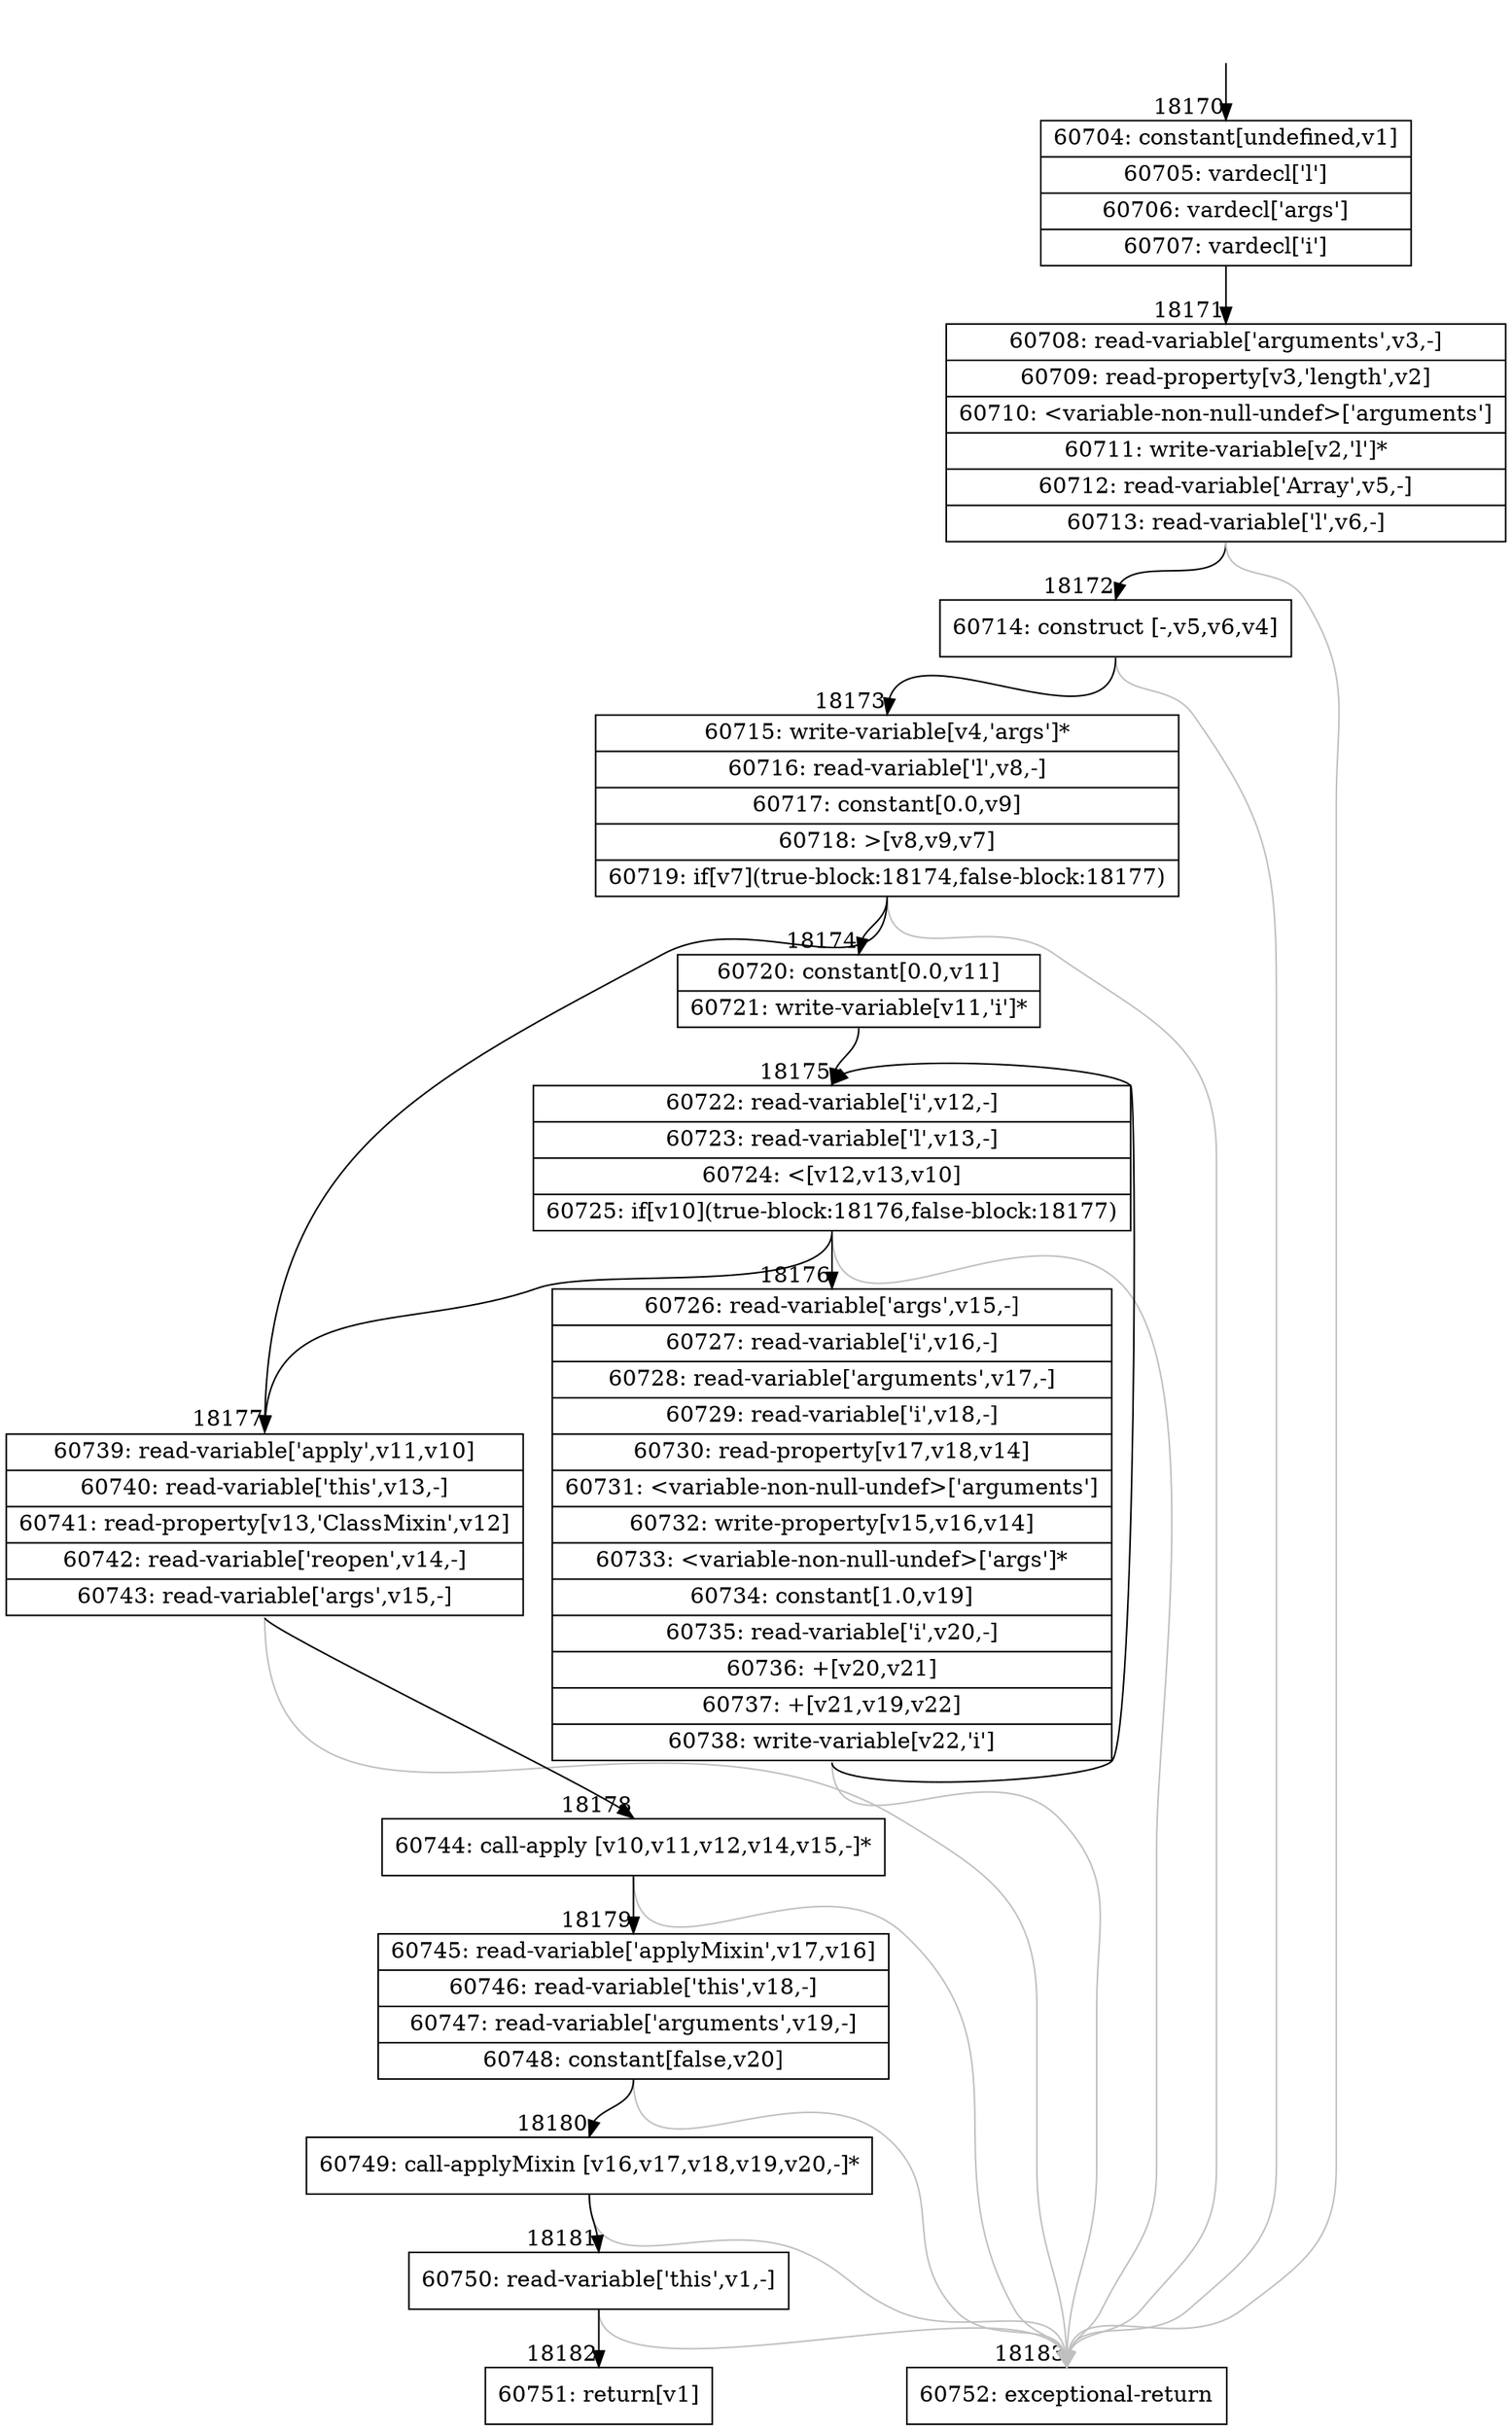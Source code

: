 digraph {
rankdir="TD"
BB_entry1563[shape=none,label=""];
BB_entry1563 -> BB18170 [tailport=s, headport=n, headlabel="    18170"]
BB18170 [shape=record label="{60704: constant[undefined,v1]|60705: vardecl['l']|60706: vardecl['args']|60707: vardecl['i']}" ] 
BB18170 -> BB18171 [tailport=s, headport=n, headlabel="      18171"]
BB18171 [shape=record label="{60708: read-variable['arguments',v3,-]|60709: read-property[v3,'length',v2]|60710: \<variable-non-null-undef\>['arguments']|60711: write-variable[v2,'l']*|60712: read-variable['Array',v5,-]|60713: read-variable['l',v6,-]}" ] 
BB18171 -> BB18172 [tailport=s, headport=n, headlabel="      18172"]
BB18171 -> BB18183 [tailport=s, headport=n, color=gray, headlabel="      18183"]
BB18172 [shape=record label="{60714: construct [-,v5,v6,v4]}" ] 
BB18172 -> BB18173 [tailport=s, headport=n, headlabel="      18173"]
BB18172 -> BB18183 [tailport=s, headport=n, color=gray]
BB18173 [shape=record label="{60715: write-variable[v4,'args']*|60716: read-variable['l',v8,-]|60717: constant[0.0,v9]|60718: \>[v8,v9,v7]|60719: if[v7](true-block:18174,false-block:18177)}" ] 
BB18173 -> BB18174 [tailport=s, headport=n, headlabel="      18174"]
BB18173 -> BB18177 [tailport=s, headport=n, headlabel="      18177"]
BB18173 -> BB18183 [tailport=s, headport=n, color=gray]
BB18174 [shape=record label="{60720: constant[0.0,v11]|60721: write-variable[v11,'i']*}" ] 
BB18174 -> BB18175 [tailport=s, headport=n, headlabel="      18175"]
BB18175 [shape=record label="{60722: read-variable['i',v12,-]|60723: read-variable['l',v13,-]|60724: \<[v12,v13,v10]|60725: if[v10](true-block:18176,false-block:18177)}" ] 
BB18175 -> BB18176 [tailport=s, headport=n, headlabel="      18176"]
BB18175 -> BB18177 [tailport=s, headport=n]
BB18175 -> BB18183 [tailport=s, headport=n, color=gray]
BB18176 [shape=record label="{60726: read-variable['args',v15,-]|60727: read-variable['i',v16,-]|60728: read-variable['arguments',v17,-]|60729: read-variable['i',v18,-]|60730: read-property[v17,v18,v14]|60731: \<variable-non-null-undef\>['arguments']|60732: write-property[v15,v16,v14]|60733: \<variable-non-null-undef\>['args']*|60734: constant[1.0,v19]|60735: read-variable['i',v20,-]|60736: +[v20,v21]|60737: +[v21,v19,v22]|60738: write-variable[v22,'i']}" ] 
BB18176 -> BB18175 [tailport=s, headport=n]
BB18176 -> BB18183 [tailport=s, headport=n, color=gray]
BB18177 [shape=record label="{60739: read-variable['apply',v11,v10]|60740: read-variable['this',v13,-]|60741: read-property[v13,'ClassMixin',v12]|60742: read-variable['reopen',v14,-]|60743: read-variable['args',v15,-]}" ] 
BB18177 -> BB18178 [tailport=s, headport=n, headlabel="      18178"]
BB18177 -> BB18183 [tailport=s, headport=n, color=gray]
BB18178 [shape=record label="{60744: call-apply [v10,v11,v12,v14,v15,-]*}" ] 
BB18178 -> BB18179 [tailport=s, headport=n, headlabel="      18179"]
BB18178 -> BB18183 [tailport=s, headport=n, color=gray]
BB18179 [shape=record label="{60745: read-variable['applyMixin',v17,v16]|60746: read-variable['this',v18,-]|60747: read-variable['arguments',v19,-]|60748: constant[false,v20]}" ] 
BB18179 -> BB18180 [tailport=s, headport=n, headlabel="      18180"]
BB18179 -> BB18183 [tailport=s, headport=n, color=gray]
BB18180 [shape=record label="{60749: call-applyMixin [v16,v17,v18,v19,v20,-]*}" ] 
BB18180 -> BB18181 [tailport=s, headport=n, headlabel="      18181"]
BB18180 -> BB18183 [tailport=s, headport=n, color=gray]
BB18181 [shape=record label="{60750: read-variable['this',v1,-]}" ] 
BB18181 -> BB18182 [tailport=s, headport=n, headlabel="      18182"]
BB18181 -> BB18183 [tailport=s, headport=n, color=gray]
BB18182 [shape=record label="{60751: return[v1]}" ] 
BB18183 [shape=record label="{60752: exceptional-return}" ] 
//#$~ 34297
}
